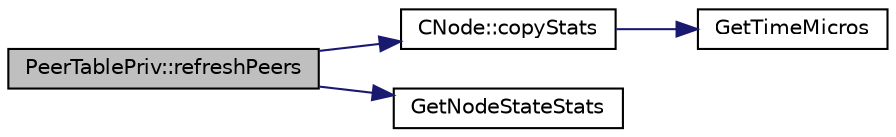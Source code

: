 digraph "PeerTablePriv::refreshPeers"
{
  edge [fontname="Helvetica",fontsize="10",labelfontname="Helvetica",labelfontsize="10"];
  node [fontname="Helvetica",fontsize="10",shape=record];
  rankdir="LR";
  Node14 [label="PeerTablePriv::refreshPeers",height=0.2,width=0.4,color="black", fillcolor="grey75", style="filled", fontcolor="black"];
  Node14 -> Node15 [color="midnightblue",fontsize="10",style="solid",fontname="Helvetica"];
  Node15 [label="CNode::copyStats",height=0.2,width=0.4,color="black", fillcolor="white", style="filled",URL="$class_c_node.html#aaa77188d9df85b80e3f8a30292acf6a9"];
  Node15 -> Node16 [color="midnightblue",fontsize="10",style="solid",fontname="Helvetica"];
  Node16 [label="GetTimeMicros",height=0.2,width=0.4,color="black", fillcolor="white", style="filled",URL="$utiltime_8cpp.html#a0c5a06b50cd805b1923552114494c029"];
  Node14 -> Node17 [color="midnightblue",fontsize="10",style="solid",fontname="Helvetica"];
  Node17 [label="GetNodeStateStats",height=0.2,width=0.4,color="black", fillcolor="white", style="filled",URL="$main_8cpp.html#af0793c7c14e94d2d642f4ac89067a429",tooltip="Get statistics from node state. "];
}
